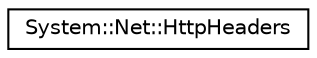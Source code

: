 digraph G
{
  edge [fontname="Helvetica",fontsize="10",labelfontname="Helvetica",labelfontsize="10"];
  node [fontname="Helvetica",fontsize="10",shape=record];
  rankdir="LR";
  Node1 [label="System::Net::HttpHeaders",height=0.2,width=0.4,color="black", fillcolor="white", style="filled",URL="$class_system_1_1_net_1_1_http_headers.html"];
}
